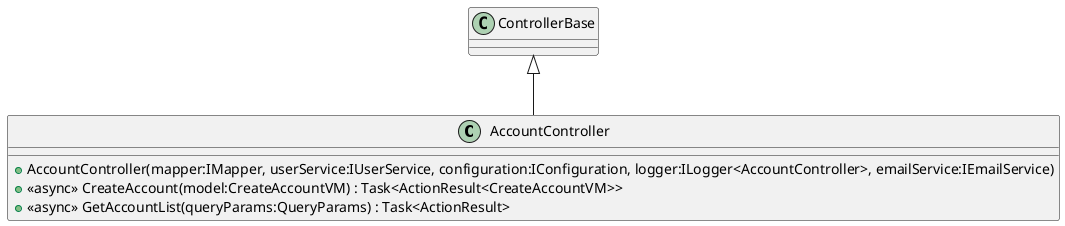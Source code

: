 @startuml
class AccountController {
    + AccountController(mapper:IMapper, userService:IUserService, configuration:IConfiguration, logger:ILogger<AccountController>, emailService:IEmailService)
    + <<async>> CreateAccount(model:CreateAccountVM) : Task<ActionResult<CreateAccountVM>>
    + <<async>> GetAccountList(queryParams:QueryParams) : Task<ActionResult>
}
ControllerBase <|-- AccountController
@enduml
